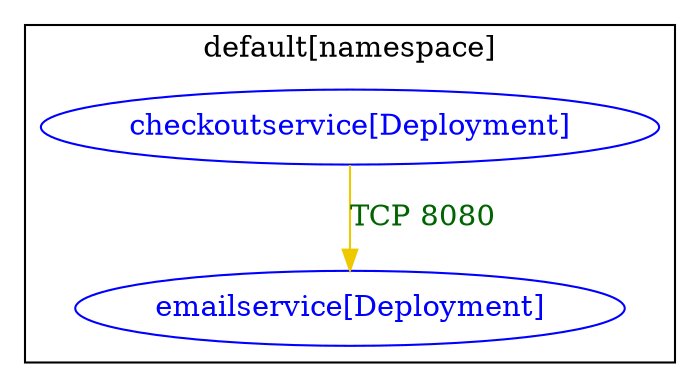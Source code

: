 digraph {
	subgraph "cluster_default[namespace]" {
		color="black"
		fontcolor="black"
		"default/checkoutservice[Deployment]" [label="checkoutservice[Deployment]" color="blue" fontcolor="blue"]
		"default/emailservice[Deployment]" [label="emailservice[Deployment]" color="blue" fontcolor="blue"]
		label="default[namespace]"
	}
	"default/checkoutservice[Deployment]" -> "default/emailservice[Deployment]" [label="TCP 8080" color="gold2" fontcolor="darkgreen" weight=0.5]
}